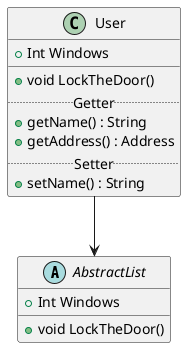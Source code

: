 
@startuml

skinparam componentStyle uml2

abstract class AbstractList {
  +Int Windows
  +void LockTheDoor()
}

class User {
  +Int Windows
  __
  +void LockTheDoor()
  .. Getter ..
  + getName() : String
  + getAddress() : Address
  .. Setter ..
  + setName() : String
}

User --> AbstractList

@enduml
